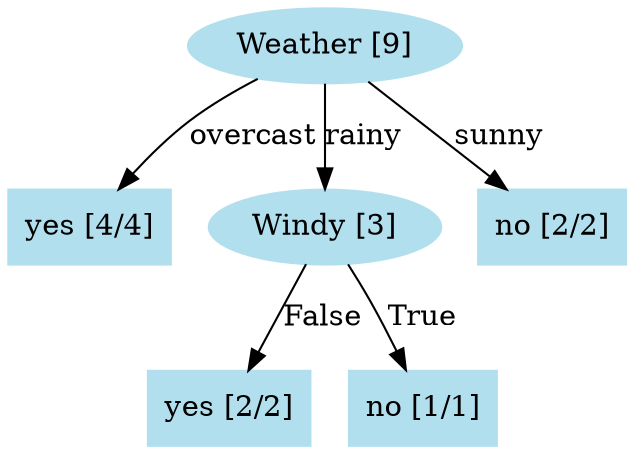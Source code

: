 digraph {
	node [color=lightblue2 style=filled]
	internal_0 [label="Weather [9]"]
	leaf_1 [label="yes [4/4]" shape=box]
	internal_0 -> leaf_1 [label=overcast]
	internal_2 [label="Windy [3]"]
	internal_0 -> internal_2 [label=rainy]
	leaf_3 [label="yes [2/2]" shape=box]
	internal_2 -> leaf_3 [label=False]
	leaf_4 [label="no [1/1]" shape=box]
	internal_2 -> leaf_4 [label=True]
	leaf_5 [label="no [2/2]" shape=box]
	internal_0 -> leaf_5 [label=sunny]
}
